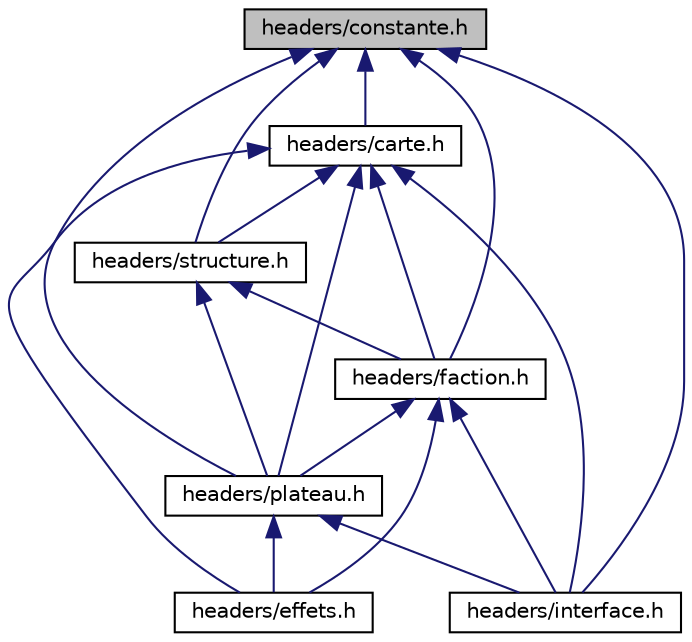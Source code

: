 digraph "headers/constante.h"
{
 // LATEX_PDF_SIZE
  edge [fontname="Helvetica",fontsize="10",labelfontname="Helvetica",labelfontsize="10"];
  node [fontname="Helvetica",fontsize="10",shape=record];
  Node1 [label="headers/constante.h",height=0.2,width=0.4,color="black", fillcolor="grey75", style="filled", fontcolor="black",tooltip="Fichier contenant différentes constantes qui seront utiles pour l'application."];
  Node1 -> Node2 [dir="back",color="midnightblue",fontsize="10",style="solid"];
  Node2 [label="headers/carte.h",height=0.2,width=0.4,color="black", fillcolor="white", style="filled",URL="$carte_8h.html",tooltip="Fichier contenant la structure liée aux cartes."];
  Node2 -> Node3 [dir="back",color="midnightblue",fontsize="10",style="solid"];
  Node3 [label="headers/effets.h",height=0.2,width=0.4,color="black", fillcolor="white", style="filled",URL="$effets_8h.html",tooltip="Fichier contenant les différents effets des cartes."];
  Node2 -> Node4 [dir="back",color="midnightblue",fontsize="10",style="solid"];
  Node4 [label="headers/faction.h",height=0.2,width=0.4,color="black", fillcolor="white", style="filled",URL="$faction_8h.html",tooltip="Fichier contenant la structure et les fonctions liées aux factions."];
  Node4 -> Node3 [dir="back",color="midnightblue",fontsize="10",style="solid"];
  Node4 -> Node5 [dir="back",color="midnightblue",fontsize="10",style="solid"];
  Node5 [label="headers/interface.h",height=0.2,width=0.4,color="black", fillcolor="white", style="filled",URL="$interface_8h.html",tooltip="Fichier qui contient les fonctions faisant appel à des interactions utilisateurs et à des affichages."];
  Node4 -> Node6 [dir="back",color="midnightblue",fontsize="10",style="solid"];
  Node6 [label="headers/plateau.h",height=0.2,width=0.4,color="black", fillcolor="white", style="filled",URL="$plateau_8h.html",tooltip="Fichier contenant la structure et les fonctions liées à notre plateau de jeu."];
  Node6 -> Node3 [dir="back",color="midnightblue",fontsize="10",style="solid"];
  Node6 -> Node5 [dir="back",color="midnightblue",fontsize="10",style="solid"];
  Node2 -> Node5 [dir="back",color="midnightblue",fontsize="10",style="solid"];
  Node2 -> Node6 [dir="back",color="midnightblue",fontsize="10",style="solid"];
  Node2 -> Node7 [dir="back",color="midnightblue",fontsize="10",style="solid"];
  Node7 [label="headers/structure.h",height=0.2,width=0.4,color="black", fillcolor="white", style="filled",URL="$structure_8h.html",tooltip="Fichier contenant les différentes structures nécessaires au bon fonctionnement de notre jeu."];
  Node7 -> Node4 [dir="back",color="midnightblue",fontsize="10",style="solid"];
  Node7 -> Node6 [dir="back",color="midnightblue",fontsize="10",style="solid"];
  Node1 -> Node4 [dir="back",color="midnightblue",fontsize="10",style="solid"];
  Node1 -> Node5 [dir="back",color="midnightblue",fontsize="10",style="solid"];
  Node1 -> Node6 [dir="back",color="midnightblue",fontsize="10",style="solid"];
  Node1 -> Node7 [dir="back",color="midnightblue",fontsize="10",style="solid"];
}
